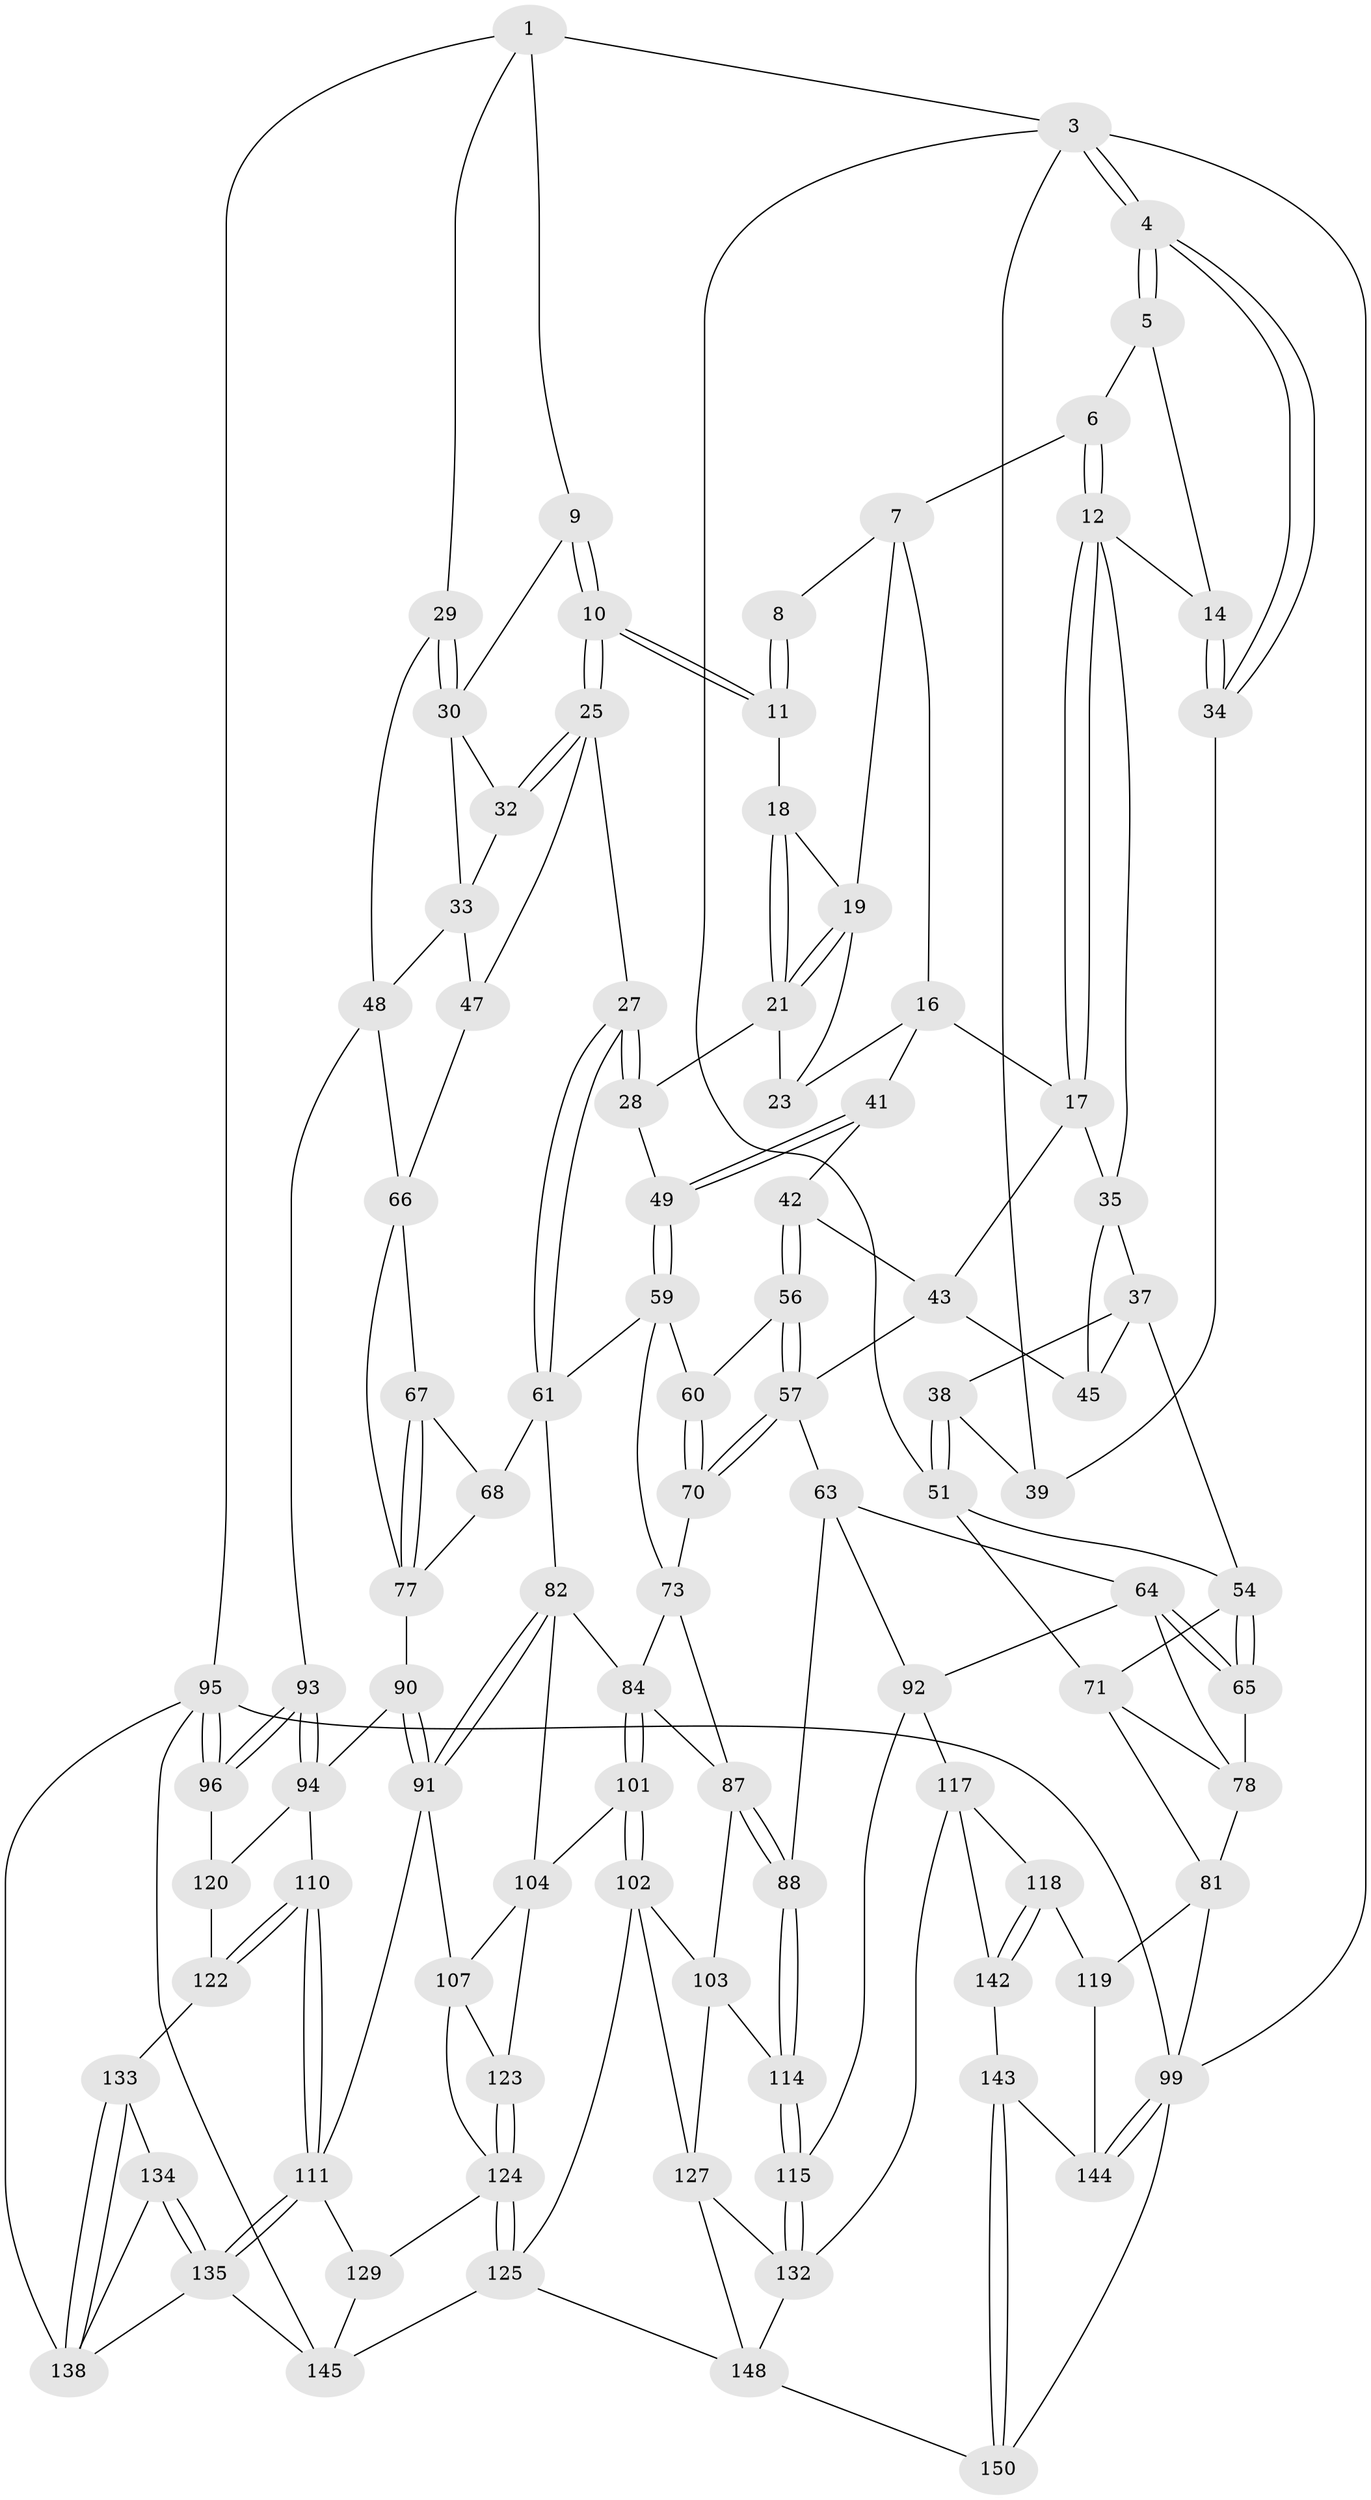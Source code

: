 // Generated by graph-tools (version 1.1) at 2025/24/03/03/25 07:24:37]
// undirected, 98 vertices, 220 edges
graph export_dot {
graph [start="1"]
  node [color=gray90,style=filled];
  1 [pos="+0.8974125282846781+0",super="+2"];
  3 [pos="+0+0",super="+50"];
  4 [pos="+0+0"];
  5 [pos="+0+0"];
  6 [pos="+0.2656443733275327+0"];
  7 [pos="+0.5388223718413103+0",super="+15"];
  8 [pos="+0.7975363112776144+0"];
  9 [pos="+0.8831054135882405+0.10806753639373778"];
  10 [pos="+0.8268574080803901+0.12425376976250291"];
  11 [pos="+0.7742569465164351+0.07050890194233293"];
  12 [pos="+0.25448670225554054+0",super="+13"];
  14 [pos="+0.14018164596405172+0.13274773043385468"];
  16 [pos="+0.47726479931648974+0.13618342915644346",super="+24"];
  17 [pos="+0.39153931025503314+0.14650601718481152",super="+40"];
  18 [pos="+0.757757666815763+0.0819860643547317"];
  19 [pos="+0.6578129709676597+0.07833864427318565",super="+20"];
  21 [pos="+0.7088176588986639+0.16355196010447898",super="+22"];
  23 [pos="+0.6443401424293516+0.2095092899882727"];
  25 [pos="+0.8122554908557414+0.25663758757720795",super="+26"];
  27 [pos="+0.7354971150276841+0.2892242223277428"];
  28 [pos="+0.7103435833554658+0.26893143768205824"];
  29 [pos="+1+0"];
  30 [pos="+0.9473174785079174+0.11332527289465698",super="+31"];
  32 [pos="+0.9096189863540501+0.22300608447767403"];
  33 [pos="+0.943470987891906+0.21866808911728264",super="+46"];
  34 [pos="+0.1254961895167175+0.13729947531600692"];
  35 [pos="+0.251442801137691+0.18435384730434223",super="+36"];
  37 [pos="+0.1418654375639344+0.29106159276359056",super="+53"];
  38 [pos="+0.08908728992126018+0.26426368031728165"];
  39 [pos="+0.047259368209131625+0.21528497001244168"];
  41 [pos="+0.48740003064246473+0.2753521456629172"];
  42 [pos="+0.4282632145276376+0.3138051539463333"];
  43 [pos="+0.33705932925139037+0.2986236886593065",super="+44"];
  45 [pos="+0.2191331457924411+0.3468440320957295"];
  47 [pos="+0.8901678762625198+0.3832980005002585"];
  48 [pos="+1+0.3462996639119147",super="+75"];
  49 [pos="+0.5380656724839324+0.3249889223869348"];
  51 [pos="+0.07138617705987944+0.35259922475990885",super="+52"];
  54 [pos="+0.16919535655166712+0.4204844688562943",super="+55"];
  56 [pos="+0.4300246479336295+0.35527474345672283"];
  57 [pos="+0.35083294390608216+0.47809034079289814",super="+58"];
  59 [pos="+0.5517835105288345+0.41123602640900264",super="+62"];
  60 [pos="+0.47644279021937447+0.4071806960417394"];
  61 [pos="+0.6775627691972564+0.4426626649558797",super="+69"];
  63 [pos="+0.22669814570013316+0.5052651791932333",super="+89"];
  64 [pos="+0.20215961140154154+0.4877757561947544",super="+86"];
  65 [pos="+0.19347140567488605+0.47898204551676304"];
  66 [pos="+0.8793129851274208+0.41650852978096226",super="+76"];
  67 [pos="+0.8203595991676401+0.4615143183898476"];
  68 [pos="+0.8021126914360804+0.46835161613496634"];
  70 [pos="+0.3841224296701598+0.5019596706513441"];
  71 [pos="+0.020074660341616313+0.4444939930491993",super="+72"];
  73 [pos="+0.4960616704397048+0.5567550134715009",super="+74"];
  77 [pos="+0.8765279925243802+0.5719466619466015",super="+79"];
  78 [pos="+0.09641924668827108+0.5141534978043368",super="+80"];
  81 [pos="+0+0.6287872759040447",super="+98"];
  82 [pos="+0.7184934007652014+0.6021088286336747",super="+83"];
  84 [pos="+0.5526998390089094+0.6347373330065356",super="+85"];
  87 [pos="+0.3265361674371082+0.6827156130893842",super="+97"];
  88 [pos="+0.2733576897579391+0.6888478069489021"];
  90 [pos="+0.8153715277420532+0.6413635844024724"];
  91 [pos="+0.7738060540975136+0.6458101408144586",super="+106"];
  92 [pos="+0.05370725023322799+0.6769919578151773",super="+116"];
  93 [pos="+1+0.6538988057195"];
  94 [pos="+0.8695446285913307+0.6773753734958263",super="+109"];
  95 [pos="+1+1",super="+140"];
  96 [pos="+1+0.6750946184431892"];
  99 [pos="+0+0.908373641288213",super="+100"];
  101 [pos="+0.48729140150556827+0.7633133935291659"];
  102 [pos="+0.45778768666160274+0.7784572240198815",super="+126"];
  103 [pos="+0.4043365304089856+0.7485722095405186",super="+113"];
  104 [pos="+0.578944521736458+0.6460334080340813",super="+105"];
  107 [pos="+0.7091780072335369+0.7743611035116506",super="+108"];
  110 [pos="+0.8822671809854754+0.8097799555880127"];
  111 [pos="+0.8438877613562384+0.8524748147941584",super="+112"];
  114 [pos="+0.2313045702565449+0.7321782843160115"];
  115 [pos="+0.2154504444639405+0.7457886081557701"];
  117 [pos="+0.10068240608465057+0.8087577580919043",super="+137"];
  118 [pos="+0.08551078653516003+0.8231618876852999"];
  119 [pos="+0.06071094431761552+0.835063407267199"];
  120 [pos="+0.9366458983348215+0.7586903882197804",super="+121"];
  122 [pos="+0.9616129548330027+0.8222288161501425",super="+130"];
  123 [pos="+0.5912918754703299+0.8152987378610017"];
  124 [pos="+0.573902996851938+0.9040299760948352",super="+128"];
  125 [pos="+0.5214351147690333+0.9416839336046375",super="+147"];
  127 [pos="+0.3470266777146594+0.878515674425178",super="+131"];
  129 [pos="+0.6864186193869339+0.9129206004760982"];
  132 [pos="+0.217522415920654+0.7521676674152832",super="+136"];
  133 [pos="+0.9672132668098213+0.8378230836532824"];
  134 [pos="+0.9433747017753866+0.8558923913492589"];
  135 [pos="+0.8476651954022558+0.8662711229502361",super="+141"];
  138 [pos="+0.9858545525416333+0.8887113188938326",super="+139"];
  142 [pos="+0.07796364706640396+0.9417030703762987"];
  143 [pos="+0.07028589644204104+0.9411550739790407"];
  144 [pos="+0.008284754246944399+0.90529529069637"];
  145 [pos="+0.9346684988371239+1",super="+146"];
  148 [pos="+0.3622764039936569+1",super="+149"];
  150 [pos="+0+1"];
  1 -- 9;
  1 -- 3;
  1 -- 29;
  1 -- 95;
  3 -- 4;
  3 -- 4;
  3 -- 39;
  3 -- 51;
  3 -- 99;
  4 -- 5;
  4 -- 5;
  4 -- 34;
  4 -- 34;
  5 -- 6;
  5 -- 14;
  6 -- 7;
  6 -- 12;
  6 -- 12;
  7 -- 8;
  7 -- 16;
  7 -- 19;
  8 -- 11;
  8 -- 11;
  9 -- 10;
  9 -- 10;
  9 -- 30;
  10 -- 11;
  10 -- 11;
  10 -- 25;
  10 -- 25;
  11 -- 18;
  12 -- 17;
  12 -- 17;
  12 -- 35;
  12 -- 14;
  14 -- 34;
  14 -- 34;
  16 -- 17;
  16 -- 41;
  16 -- 23;
  17 -- 35;
  17 -- 43;
  18 -- 19;
  18 -- 21;
  18 -- 21;
  19 -- 21;
  19 -- 21;
  19 -- 23;
  21 -- 28;
  21 -- 23;
  25 -- 32;
  25 -- 32;
  25 -- 27;
  25 -- 47;
  27 -- 28;
  27 -- 28;
  27 -- 61;
  27 -- 61;
  28 -- 49;
  29 -- 30;
  29 -- 30;
  29 -- 48;
  30 -- 33;
  30 -- 32;
  32 -- 33;
  33 -- 48;
  33 -- 47;
  34 -- 39;
  35 -- 37;
  35 -- 45;
  37 -- 38;
  37 -- 45;
  37 -- 54;
  38 -- 39;
  38 -- 51;
  38 -- 51;
  41 -- 42;
  41 -- 49;
  41 -- 49;
  42 -- 43;
  42 -- 56;
  42 -- 56;
  43 -- 57;
  43 -- 45;
  47 -- 66;
  48 -- 93;
  48 -- 66;
  49 -- 59;
  49 -- 59;
  51 -- 54;
  51 -- 71;
  54 -- 65;
  54 -- 65;
  54 -- 71;
  56 -- 57;
  56 -- 57;
  56 -- 60;
  57 -- 70;
  57 -- 70;
  57 -- 63;
  59 -- 60;
  59 -- 73;
  59 -- 61;
  60 -- 70;
  60 -- 70;
  61 -- 82;
  61 -- 68;
  63 -- 64;
  63 -- 88;
  63 -- 92;
  64 -- 65;
  64 -- 65;
  64 -- 92;
  64 -- 78;
  65 -- 78;
  66 -- 67;
  66 -- 77;
  67 -- 68;
  67 -- 77;
  67 -- 77;
  68 -- 77;
  70 -- 73;
  71 -- 78;
  71 -- 81;
  73 -- 84;
  73 -- 87;
  77 -- 90;
  78 -- 81;
  81 -- 99;
  81 -- 119;
  82 -- 91;
  82 -- 91;
  82 -- 104;
  82 -- 84;
  84 -- 101;
  84 -- 101;
  84 -- 87;
  87 -- 88;
  87 -- 88;
  87 -- 103;
  88 -- 114;
  88 -- 114;
  90 -- 91;
  90 -- 91;
  90 -- 94;
  91 -- 107;
  91 -- 111;
  92 -- 115;
  92 -- 117;
  93 -- 94;
  93 -- 94;
  93 -- 96;
  93 -- 96;
  94 -- 120;
  94 -- 110;
  95 -- 96;
  95 -- 96;
  95 -- 145;
  95 -- 138;
  95 -- 99;
  96 -- 120;
  99 -- 144;
  99 -- 144;
  99 -- 150;
  101 -- 102;
  101 -- 102;
  101 -- 104;
  102 -- 103;
  102 -- 125;
  102 -- 127;
  103 -- 114;
  103 -- 127;
  104 -- 123;
  104 -- 107;
  107 -- 123;
  107 -- 124;
  110 -- 111;
  110 -- 111;
  110 -- 122;
  110 -- 122;
  111 -- 135;
  111 -- 135;
  111 -- 129;
  114 -- 115;
  114 -- 115;
  115 -- 132;
  115 -- 132;
  117 -- 118;
  117 -- 132;
  117 -- 142;
  118 -- 119;
  118 -- 142;
  118 -- 142;
  119 -- 144;
  120 -- 122 [weight=2];
  122 -- 133;
  123 -- 124;
  123 -- 124;
  124 -- 125;
  124 -- 125;
  124 -- 129;
  125 -- 145;
  125 -- 148;
  127 -- 132;
  127 -- 148;
  129 -- 145;
  132 -- 148;
  133 -- 134;
  133 -- 138;
  133 -- 138;
  134 -- 135;
  134 -- 135;
  134 -- 138;
  135 -- 145;
  135 -- 138;
  142 -- 143;
  143 -- 144;
  143 -- 150;
  143 -- 150;
  148 -- 150;
}
